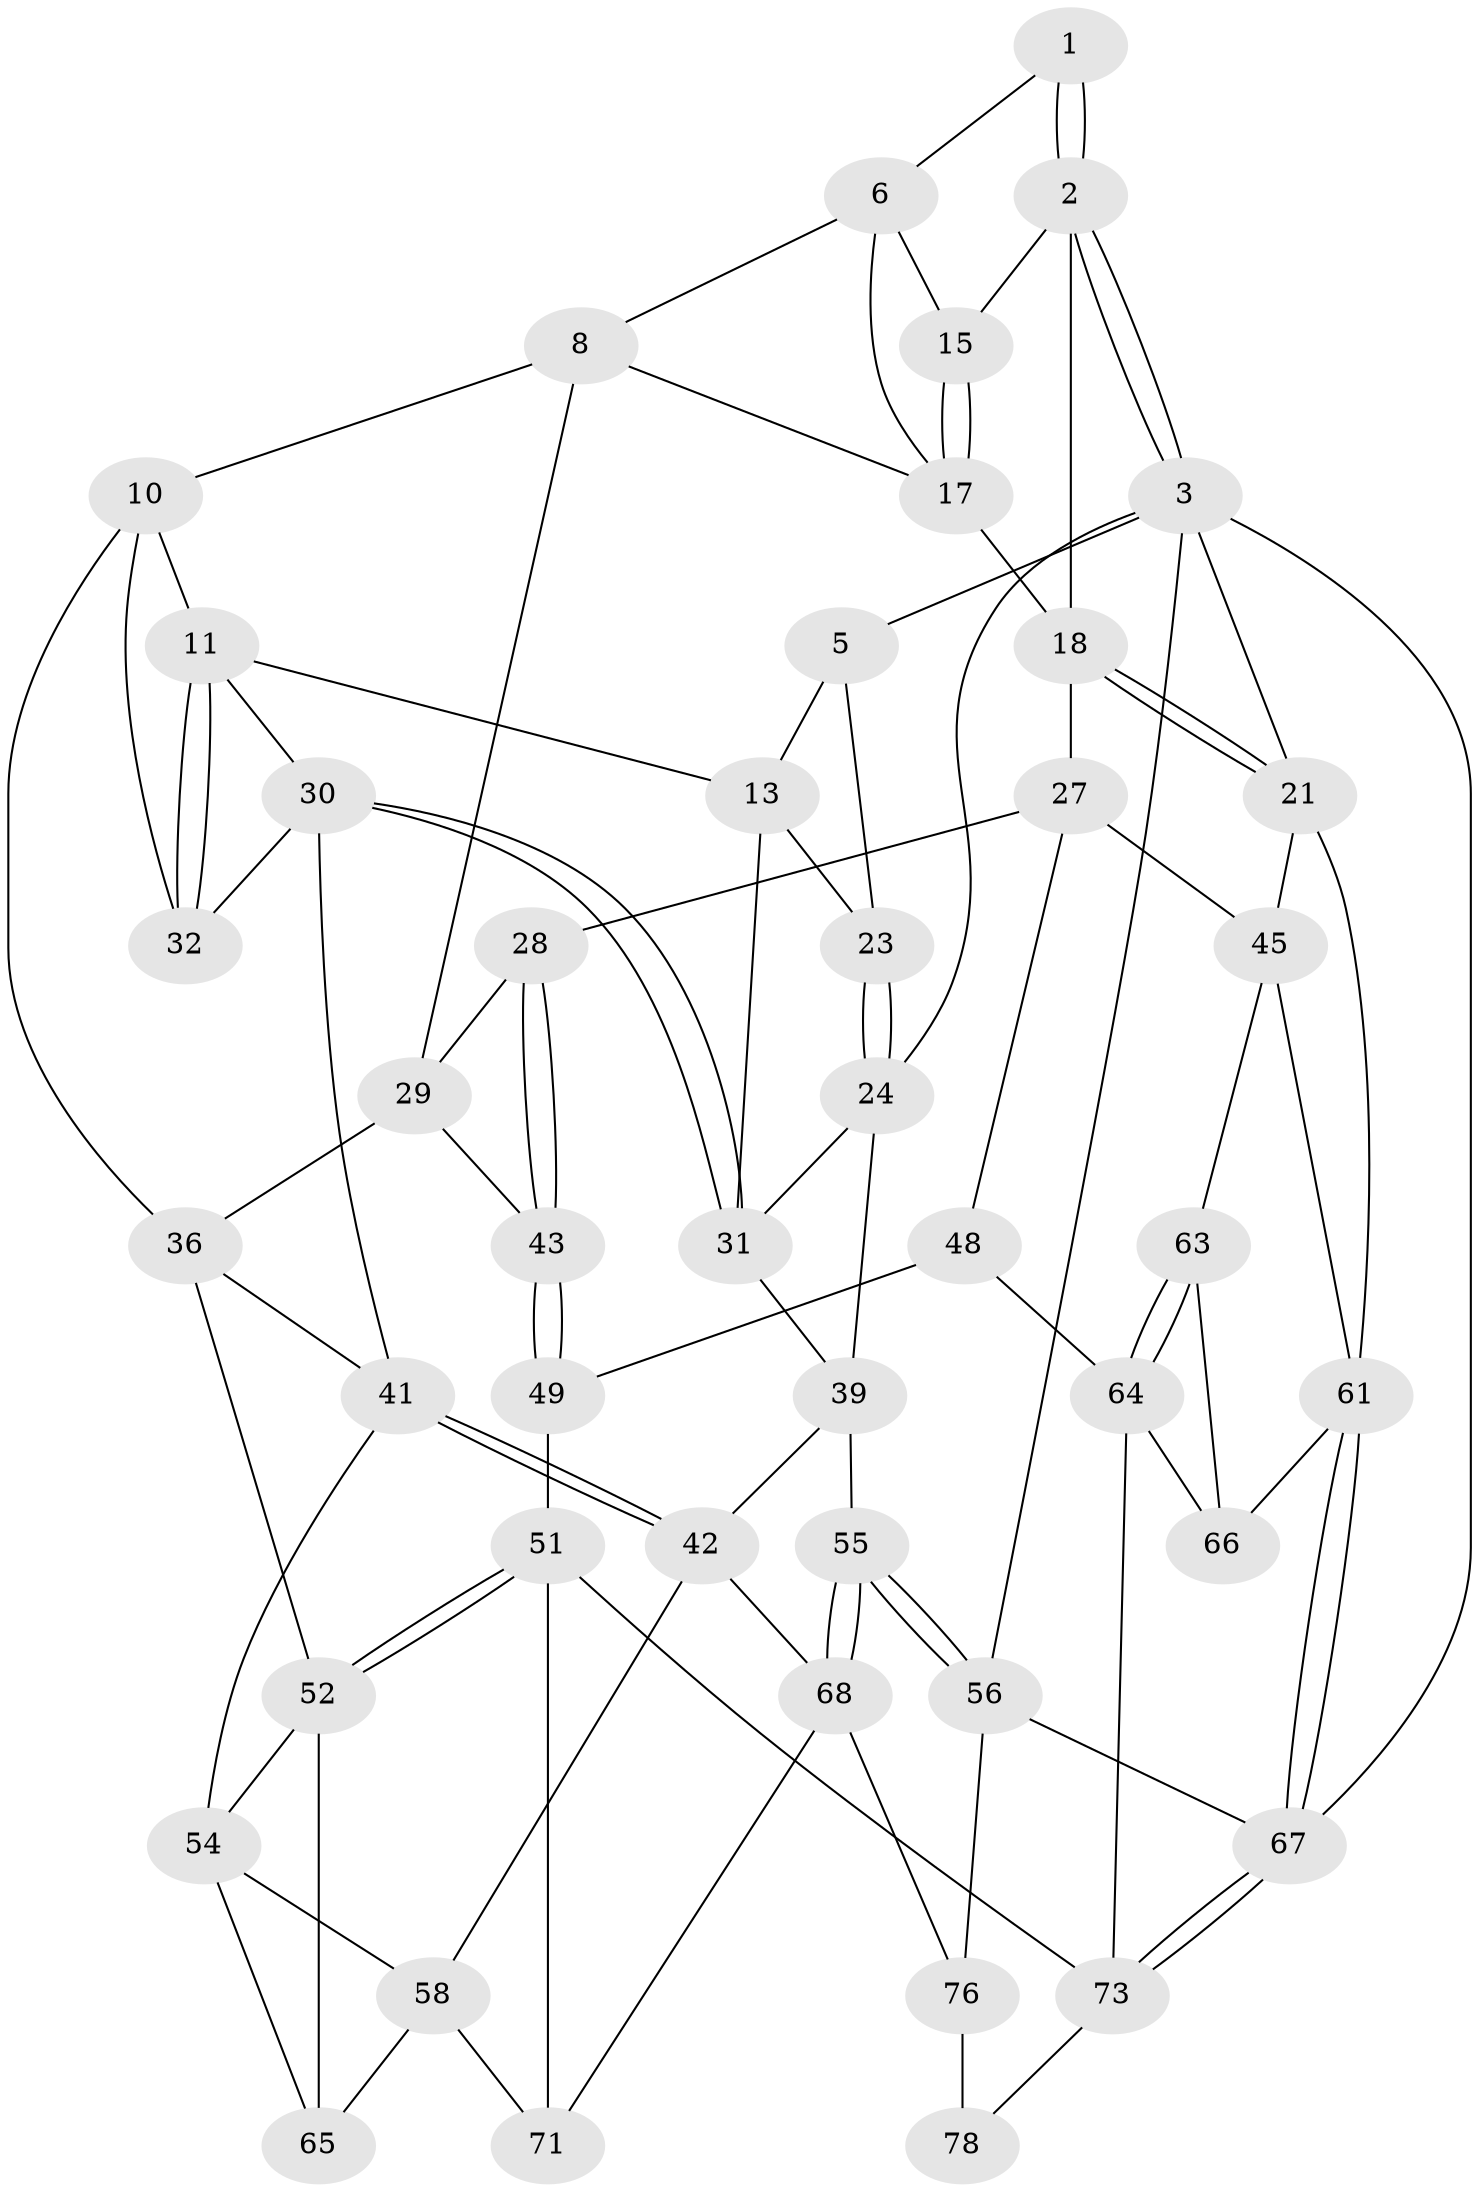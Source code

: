 // Generated by graph-tools (version 1.1) at 2025/52/02/27/25 19:52:40]
// undirected, 46 vertices, 100 edges
graph export_dot {
graph [start="1"]
  node [color=gray90,style=filled];
  1 [pos="+0.4665204318791168+0"];
  2 [pos="+1+0",super="+16"];
  3 [pos="+1+0",super="+4"];
  5 [pos="+0.15901010616287006+0",super="+14"];
  6 [pos="+0.49726745128205674+0",super="+7"];
  8 [pos="+0.5080633504759166+0.15707585793971232",super="+9"];
  10 [pos="+0.4143498855939101+0.2604318152734343",super="+38"];
  11 [pos="+0.29531697731129325+0.233417021827839",super="+12"];
  13 [pos="+0.20042576780212235+0.15955660810573236",super="+26"];
  15 [pos="+0.7609212402437824+0.11475823908966298"];
  17 [pos="+0.7204661880595542+0.14794619057098438",super="+20"];
  18 [pos="+0.776830772303131+0.12434700732417514",super="+19"];
  21 [pos="+0.9083416942187506+0.3719397197209414",super="+22"];
  23 [pos="+0+0.23575586927323022"];
  24 [pos="+0+0.2554365034903971",super="+25"];
  27 [pos="+0.7519042818022644+0.3536684211162569",super="+47"];
  28 [pos="+0.6680533050089481+0.3487797157749972"];
  29 [pos="+0.5294581247432213+0.2796914456184573",super="+35"];
  30 [pos="+0.1890479845306876+0.39110837771995993",super="+33"];
  31 [pos="+0.10916226982331172+0.32839804194311273",super="+34"];
  32 [pos="+0.2771646089140138+0.38446759284939436"];
  36 [pos="+0.46622344319579573+0.45334643369174515",super="+37"];
  39 [pos="+0+0.5404146499572908",super="+40"];
  41 [pos="+0.19648147998691037+0.4539437525546998",super="+44"];
  42 [pos="+0.12001769602834354+0.5306799902455519",super="+59"];
  43 [pos="+0.5467908549453405+0.4440179413466368"];
  45 [pos="+0.882544172258768+0.3859978636271292",super="+46"];
  48 [pos="+0.6455168808179439+0.4990130343496294",super="+60"];
  49 [pos="+0.5926607965193738+0.5015349690628137",super="+50"];
  51 [pos="+0.516079189947665+0.6474434403587697",super="+70"];
  52 [pos="+0.46938984427644+0.6240823292171639",super="+53"];
  54 [pos="+0.33763655596872805+0.5281465123590572",super="+57"];
  55 [pos="+0+0.7710323678187555"];
  56 [pos="+0+1"];
  58 [pos="+0.2639298533821798+0.6833581430108494",super="+69"];
  61 [pos="+1+0.821957135208873",super="+62"];
  63 [pos="+0.8112006229088552+0.5233886655728357"];
  64 [pos="+0.7080845601775169+0.6524044043893289",super="+72"];
  65 [pos="+0.41683533566091796+0.622755399593874"];
  66 [pos="+0.8845524065115224+0.6686838662855911"];
  67 [pos="+1+1"];
  68 [pos="+0.13103228908001766+0.8084253068098203",super="+75"];
  71 [pos="+0.3992329715491461+0.8717787358557003"];
  73 [pos="+0.7103649695417027+1",super="+74"];
  76 [pos="+0.1712078063127505+0.8963159701355083",super="+77"];
  78 [pos="+0.3434189506965706+1"];
  1 -- 2;
  1 -- 2;
  1 -- 6;
  2 -- 3;
  2 -- 3;
  2 -- 18;
  2 -- 15;
  3 -- 67;
  3 -- 21;
  3 -- 56;
  3 -- 5;
  3 -- 24;
  5 -- 13;
  5 -- 23;
  6 -- 15;
  6 -- 8;
  6 -- 17;
  8 -- 10;
  8 -- 29;
  8 -- 17;
  10 -- 11;
  10 -- 32;
  10 -- 36;
  11 -- 32;
  11 -- 32;
  11 -- 13;
  11 -- 30;
  13 -- 31;
  13 -- 23;
  15 -- 17;
  15 -- 17;
  17 -- 18;
  18 -- 21;
  18 -- 21;
  18 -- 27;
  21 -- 45;
  21 -- 61;
  23 -- 24;
  23 -- 24;
  24 -- 39;
  24 -- 31;
  27 -- 28;
  27 -- 48;
  27 -- 45;
  28 -- 29;
  28 -- 43;
  28 -- 43;
  29 -- 43;
  29 -- 36;
  30 -- 31;
  30 -- 31;
  30 -- 32;
  30 -- 41;
  31 -- 39;
  36 -- 52;
  36 -- 41;
  39 -- 42;
  39 -- 55;
  41 -- 42;
  41 -- 42;
  41 -- 54;
  42 -- 58;
  42 -- 68;
  43 -- 49;
  43 -- 49;
  45 -- 61;
  45 -- 63;
  48 -- 49 [weight=2];
  48 -- 64;
  49 -- 51;
  51 -- 52;
  51 -- 52;
  51 -- 71;
  51 -- 73;
  52 -- 65;
  52 -- 54;
  54 -- 65;
  54 -- 58;
  55 -- 56;
  55 -- 56;
  55 -- 68;
  55 -- 68;
  56 -- 67;
  56 -- 76;
  58 -- 65;
  58 -- 71;
  61 -- 67;
  61 -- 67;
  61 -- 66;
  63 -- 64;
  63 -- 64;
  63 -- 66;
  64 -- 73;
  64 -- 66;
  67 -- 73;
  67 -- 73;
  68 -- 76;
  68 -- 71;
  73 -- 78;
  76 -- 78 [weight=2];
}
